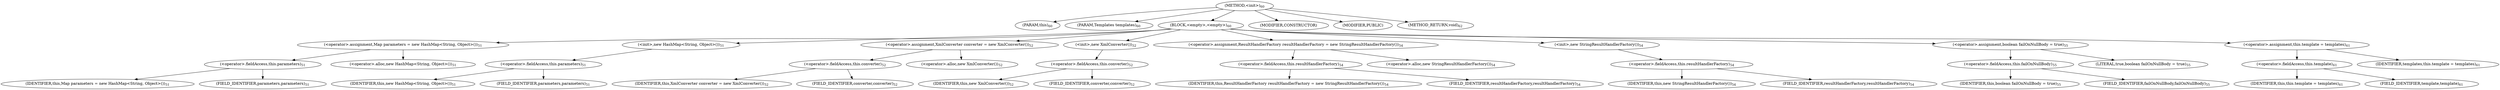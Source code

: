 digraph "&lt;init&gt;" {  
"134" [label = <(METHOD,&lt;init&gt;)<SUB>60</SUB>> ]
"4" [label = <(PARAM,this)<SUB>60</SUB>> ]
"135" [label = <(PARAM,Templates templates)<SUB>60</SUB>> ]
"136" [label = <(BLOCK,&lt;empty&gt;,&lt;empty&gt;)<SUB>60</SUB>> ]
"137" [label = <(&lt;operator&gt;.assignment,Map parameters = new HashMap&lt;String, Object&gt;())<SUB>51</SUB>> ]
"138" [label = <(&lt;operator&gt;.fieldAccess,this.parameters)<SUB>51</SUB>> ]
"139" [label = <(IDENTIFIER,this,Map parameters = new HashMap&lt;String, Object&gt;())<SUB>51</SUB>> ]
"140" [label = <(FIELD_IDENTIFIER,parameters,parameters)<SUB>51</SUB>> ]
"141" [label = <(&lt;operator&gt;.alloc,new HashMap&lt;String, Object&gt;())<SUB>51</SUB>> ]
"142" [label = <(&lt;init&gt;,new HashMap&lt;String, Object&gt;())<SUB>51</SUB>> ]
"143" [label = <(&lt;operator&gt;.fieldAccess,this.parameters)<SUB>51</SUB>> ]
"144" [label = <(IDENTIFIER,this,new HashMap&lt;String, Object&gt;())<SUB>51</SUB>> ]
"145" [label = <(FIELD_IDENTIFIER,parameters,parameters)<SUB>51</SUB>> ]
"146" [label = <(&lt;operator&gt;.assignment,XmlConverter converter = new XmlConverter())<SUB>52</SUB>> ]
"147" [label = <(&lt;operator&gt;.fieldAccess,this.converter)<SUB>52</SUB>> ]
"148" [label = <(IDENTIFIER,this,XmlConverter converter = new XmlConverter())<SUB>52</SUB>> ]
"149" [label = <(FIELD_IDENTIFIER,converter,converter)<SUB>52</SUB>> ]
"150" [label = <(&lt;operator&gt;.alloc,new XmlConverter())<SUB>52</SUB>> ]
"151" [label = <(&lt;init&gt;,new XmlConverter())<SUB>52</SUB>> ]
"152" [label = <(&lt;operator&gt;.fieldAccess,this.converter)<SUB>52</SUB>> ]
"153" [label = <(IDENTIFIER,this,new XmlConverter())<SUB>52</SUB>> ]
"154" [label = <(FIELD_IDENTIFIER,converter,converter)<SUB>52</SUB>> ]
"155" [label = <(&lt;operator&gt;.assignment,ResultHandlerFactory resultHandlerFactory = new StringResultHandlerFactory())<SUB>54</SUB>> ]
"156" [label = <(&lt;operator&gt;.fieldAccess,this.resultHandlerFactory)<SUB>54</SUB>> ]
"157" [label = <(IDENTIFIER,this,ResultHandlerFactory resultHandlerFactory = new StringResultHandlerFactory())<SUB>54</SUB>> ]
"158" [label = <(FIELD_IDENTIFIER,resultHandlerFactory,resultHandlerFactory)<SUB>54</SUB>> ]
"159" [label = <(&lt;operator&gt;.alloc,new StringResultHandlerFactory())<SUB>54</SUB>> ]
"160" [label = <(&lt;init&gt;,new StringResultHandlerFactory())<SUB>54</SUB>> ]
"161" [label = <(&lt;operator&gt;.fieldAccess,this.resultHandlerFactory)<SUB>54</SUB>> ]
"162" [label = <(IDENTIFIER,this,new StringResultHandlerFactory())<SUB>54</SUB>> ]
"163" [label = <(FIELD_IDENTIFIER,resultHandlerFactory,resultHandlerFactory)<SUB>54</SUB>> ]
"164" [label = <(&lt;operator&gt;.assignment,boolean failOnNullBody = true)<SUB>55</SUB>> ]
"165" [label = <(&lt;operator&gt;.fieldAccess,this.failOnNullBody)<SUB>55</SUB>> ]
"166" [label = <(IDENTIFIER,this,boolean failOnNullBody = true)<SUB>55</SUB>> ]
"167" [label = <(FIELD_IDENTIFIER,failOnNullBody,failOnNullBody)<SUB>55</SUB>> ]
"168" [label = <(LITERAL,true,boolean failOnNullBody = true)<SUB>55</SUB>> ]
"169" [label = <(&lt;operator&gt;.assignment,this.template = templates)<SUB>61</SUB>> ]
"170" [label = <(&lt;operator&gt;.fieldAccess,this.template)<SUB>61</SUB>> ]
"3" [label = <(IDENTIFIER,this,this.template = templates)<SUB>61</SUB>> ]
"171" [label = <(FIELD_IDENTIFIER,template,template)<SUB>61</SUB>> ]
"172" [label = <(IDENTIFIER,templates,this.template = templates)<SUB>61</SUB>> ]
"173" [label = <(MODIFIER,CONSTRUCTOR)> ]
"174" [label = <(MODIFIER,PUBLIC)> ]
"175" [label = <(METHOD_RETURN,void)<SUB>62</SUB>> ]
  "134" -> "4" 
  "134" -> "135" 
  "134" -> "136" 
  "134" -> "173" 
  "134" -> "174" 
  "134" -> "175" 
  "136" -> "137" 
  "136" -> "142" 
  "136" -> "146" 
  "136" -> "151" 
  "136" -> "155" 
  "136" -> "160" 
  "136" -> "164" 
  "136" -> "169" 
  "137" -> "138" 
  "137" -> "141" 
  "138" -> "139" 
  "138" -> "140" 
  "142" -> "143" 
  "143" -> "144" 
  "143" -> "145" 
  "146" -> "147" 
  "146" -> "150" 
  "147" -> "148" 
  "147" -> "149" 
  "151" -> "152" 
  "152" -> "153" 
  "152" -> "154" 
  "155" -> "156" 
  "155" -> "159" 
  "156" -> "157" 
  "156" -> "158" 
  "160" -> "161" 
  "161" -> "162" 
  "161" -> "163" 
  "164" -> "165" 
  "164" -> "168" 
  "165" -> "166" 
  "165" -> "167" 
  "169" -> "170" 
  "169" -> "172" 
  "170" -> "3" 
  "170" -> "171" 
}
